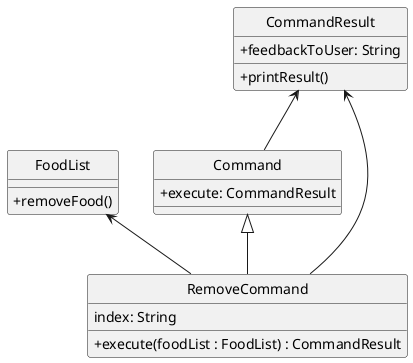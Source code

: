 @startuml
'https://plantuml.com/class-diagram

hide circle
hide footbox
skinparam classAttributeIconSize 0

Command <|-- RemoveCommand
FoodList <-- RemoveCommand
CommandResult <-- RemoveCommand
CommandResult <-- Command

class Command{
    +execute: CommandResult
}

class RemoveCommand{
    index: String
    +execute(foodList : FoodList) : CommandResult

}

class CommandResult{
    +feedbackToUser: String
    +printResult()
}

class FoodList{
    +removeFood()
}
@enduml